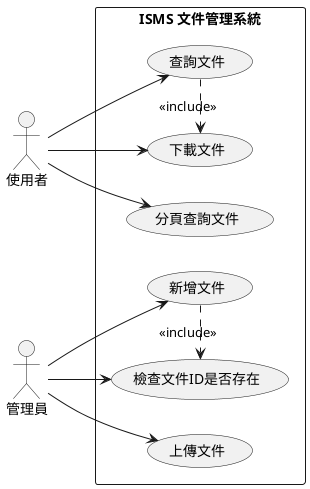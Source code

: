 @startuml

left to right direction

actor "使用者" as User
actor "管理員" as Admin

rectangle "ISMS 文件管理系統" {
    usecase "查詢文件" as UC1
    usecase "下載文件" as UC2
    usecase "上傳文件" as UC3
    usecase "分頁查詢文件" as UC4
    usecase "新增文件" as UC5
    usecase "檢查文件ID是否存在" as UC6
}

User --> UC1
User --> UC2
User --> UC4

Admin --> UC3
Admin --> UC5
Admin --> UC6

UC1 .> UC2 : <<include>>
UC5 .> UC6 : <<include>>
@enduml